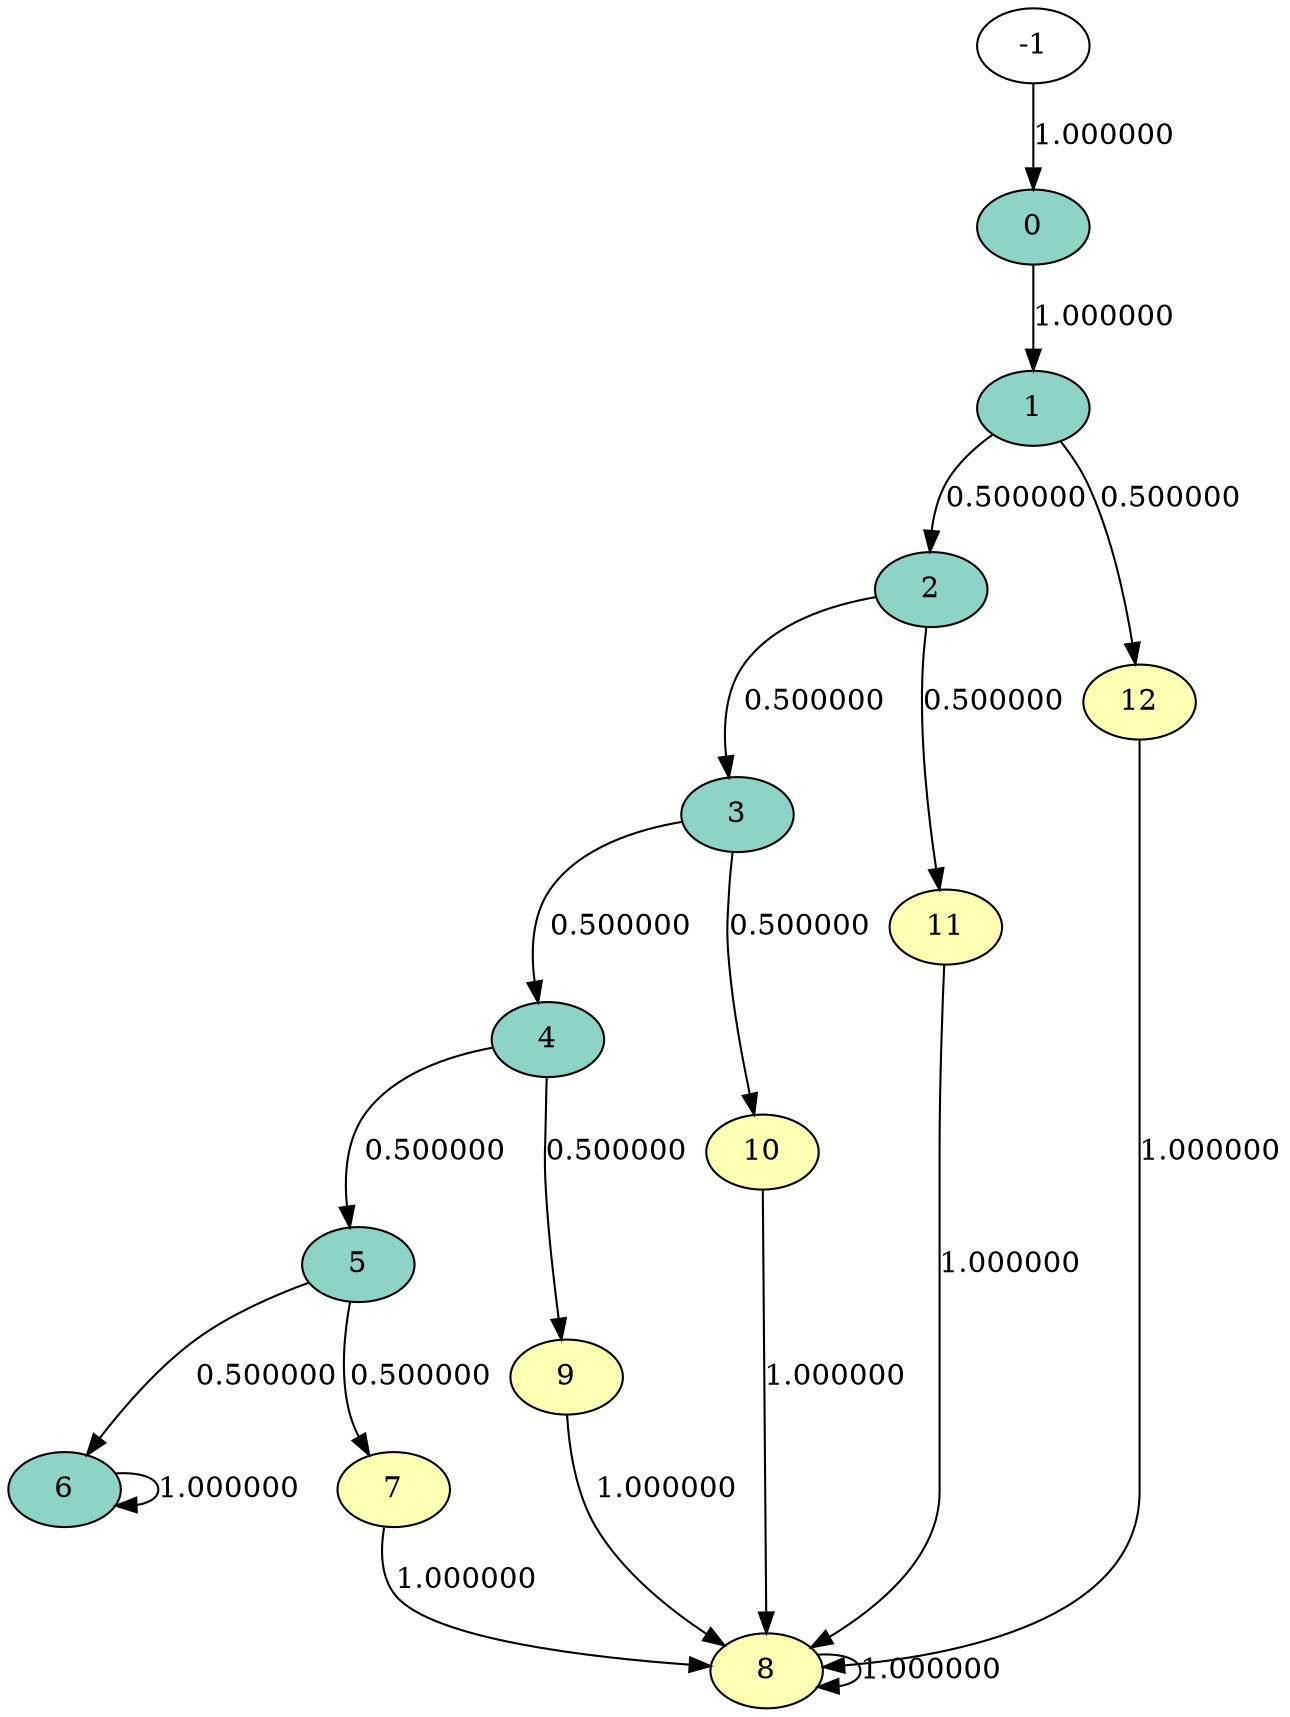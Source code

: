 digraph statespace {
node [colorscheme="set312" style=wedged]
0 [style=filled fillcolor=1]
-1 -> 0 [ label="1.000000" ];
1 [style=filled fillcolor=1]
0 -> 1 [ label="1.000000" ];
2 [style=filled fillcolor=1]
1 -> 2 [ label="0.500000" ];
3 [style=filled fillcolor=1]
2 -> 3 [ label="0.500000" ];
4 [style=filled fillcolor=1]
3 -> 4 [ label="0.500000" ];
5 [style=filled fillcolor=1]
4 -> 5 [ label="0.500000" ];
6 [style=filled fillcolor=1]
5 -> 6 [ label="0.500000" ];
6 -> 6 [ label="1.000000" ];
7 [style=filled fillcolor=2]
5 -> 7 [ label="0.500000" ];
8 [style=filled fillcolor=2]
7 -> 8 [ label="1.000000" ];
8 -> 8 [ label="1.000000" ];
9 [style=filled fillcolor=2]
4 -> 9 [ label="0.500000" ];
9 -> 8 [ label="1.000000" ];
10 [style=filled fillcolor=2]
3 -> 10 [ label="0.500000" ];
10 -> 8 [ label="1.000000" ];
11 [style=filled fillcolor=2]
2 -> 11 [ label="0.500000" ];
11 -> 8 [ label="1.000000" ];
12 [style=filled fillcolor=2]
1 -> 12 [ label="0.500000" ];
12 -> 8 [ label="1.000000" ];
}

